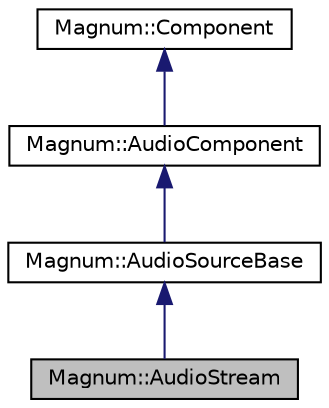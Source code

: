 digraph "Magnum::AudioStream"
{
  edge [fontname="Helvetica",fontsize="10",labelfontname="Helvetica",labelfontsize="10"];
  node [fontname="Helvetica",fontsize="10",shape=record];
  Node1 [label="Magnum::AudioStream",height=0.2,width=0.4,color="black", fillcolor="grey75", style="filled", fontcolor="black"];
  Node2 -> Node1 [dir="back",color="midnightblue",fontsize="10",style="solid"];
  Node2 [label="Magnum::AudioSourceBase",height=0.2,width=0.4,color="black", fillcolor="white", style="filled",URL="$class_magnum_1_1_audio_source_base.html",tooltip="AudioSourceBase. "];
  Node3 -> Node2 [dir="back",color="midnightblue",fontsize="10",style="solid"];
  Node3 [label="Magnum::AudioComponent",height=0.2,width=0.4,color="black", fillcolor="white", style="filled",URL="$class_magnum_1_1_audio_component.html",tooltip="AudioComponent. "];
  Node4 -> Node3 [dir="back",color="midnightblue",fontsize="10",style="solid"];
  Node4 [label="Magnum::Component",height=0.2,width=0.4,color="black", fillcolor="white", style="filled",URL="$class_magnum_1_1_component.html",tooltip="Component. "];
}
